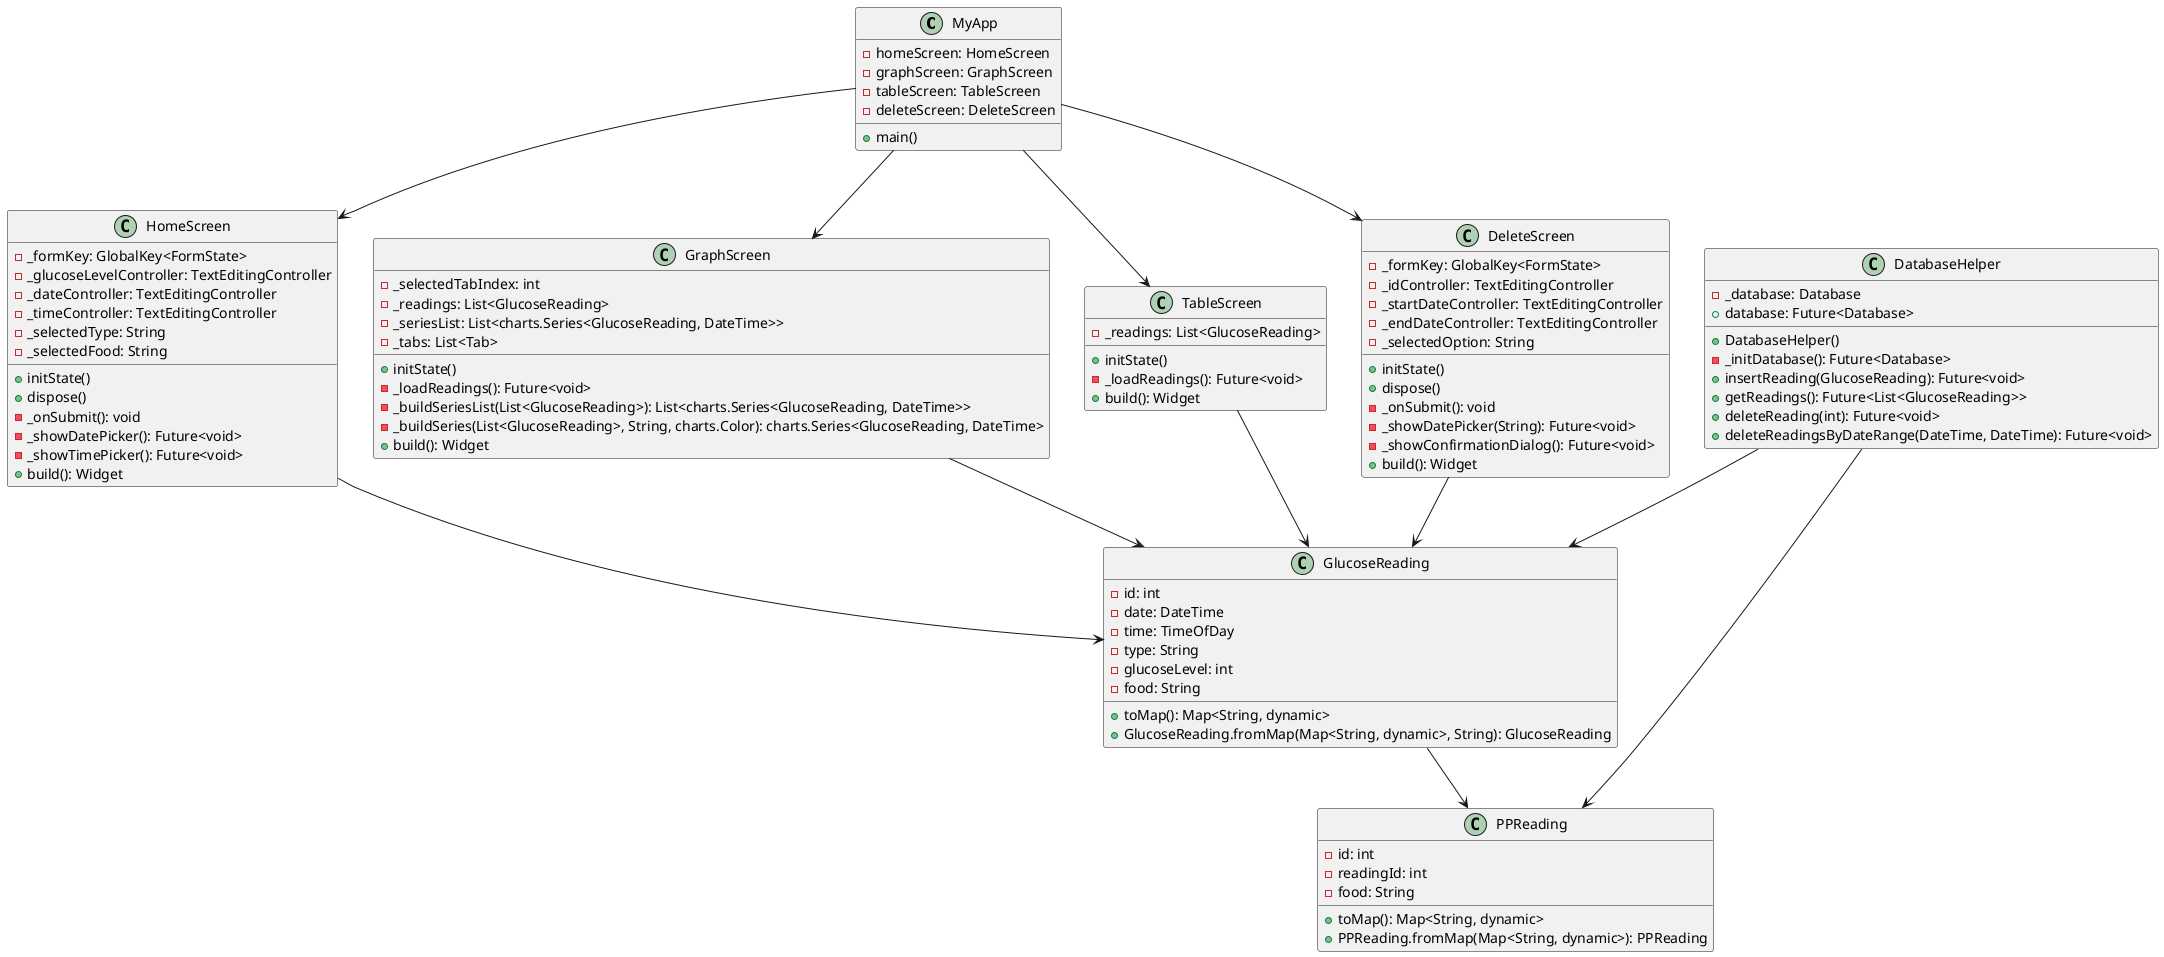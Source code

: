 @startuml
class MyApp {
  - homeScreen: HomeScreen
  - graphScreen: GraphScreen
  - tableScreen: TableScreen
  - deleteScreen: DeleteScreen
  + main()
}

class HomeScreen {
  - _formKey: GlobalKey<FormState>
  - _glucoseLevelController: TextEditingController
  - _dateController: TextEditingController
  - _timeController: TextEditingController
  - _selectedType: String
  - _selectedFood: String
  + initState()
  + dispose()
  - _onSubmit(): void
  - _showDatePicker(): Future<void>
  - _showTimePicker(): Future<void>
  + build(): Widget
}

class GlucoseReading {
  - id: int
  - date: DateTime
  - time: TimeOfDay
  - type: String
  - glucoseLevel: int
  - food: String
  + toMap(): Map<String, dynamic>
  + GlucoseReading.fromMap(Map<String, dynamic>, String): GlucoseReading
}

class PPReading {
  - id: int
  - readingId: int
  - food: String
  + toMap(): Map<String, dynamic>
  + PPReading.fromMap(Map<String, dynamic>): PPReading
}

class DatabaseHelper {
  - _database: Database
  + DatabaseHelper()
  - _initDatabase(): Future<Database>
  + database: Future<Database>
  + insertReading(GlucoseReading): Future<void>
  + getReadings(): Future<List<GlucoseReading>>
  + deleteReading(int): Future<void>
  + deleteReadingsByDateRange(DateTime, DateTime): Future<void>
}

class GraphScreen {
  - _selectedTabIndex: int
  - _readings: List<GlucoseReading>
  - _seriesList: List<charts.Series<GlucoseReading, DateTime>>
  - _tabs: List<Tab>
  + initState()
  - _loadReadings(): Future<void>
  - _buildSeriesList(List<GlucoseReading>): List<charts.Series<GlucoseReading, DateTime>>
  - _buildSeries(List<GlucoseReading>, String, charts.Color): charts.Series<GlucoseReading, DateTime>
  + build(): Widget
}

class TableScreen {
  - _readings: List<GlucoseReading>
  + initState()
  - _loadReadings(): Future<void>
  + build(): Widget
}

class DeleteScreen {
  - _formKey: GlobalKey<FormState>
  - _idController: TextEditingController
  - _startDateController: TextEditingController
  - _endDateController: TextEditingController
  - _selectedOption: String
  + initState()
  + dispose()
  - _onSubmit(): void
  - _showDatePicker(String): Future<void>
  - _showConfirmationDialog(): Future<void>
  + build(): Widget
}

MyApp --> HomeScreen
MyApp --> GraphScreen
MyApp --> TableScreen
MyApp --> DeleteScreen
HomeScreen --> GlucoseReading
GlucoseReading --> PPReading
DatabaseHelper --> GlucoseReading
DatabaseHelper --> PPReading
GraphScreen --> GlucoseReading
TableScreen --> GlucoseReading
DeleteScreen --> GlucoseReading
@enduml
